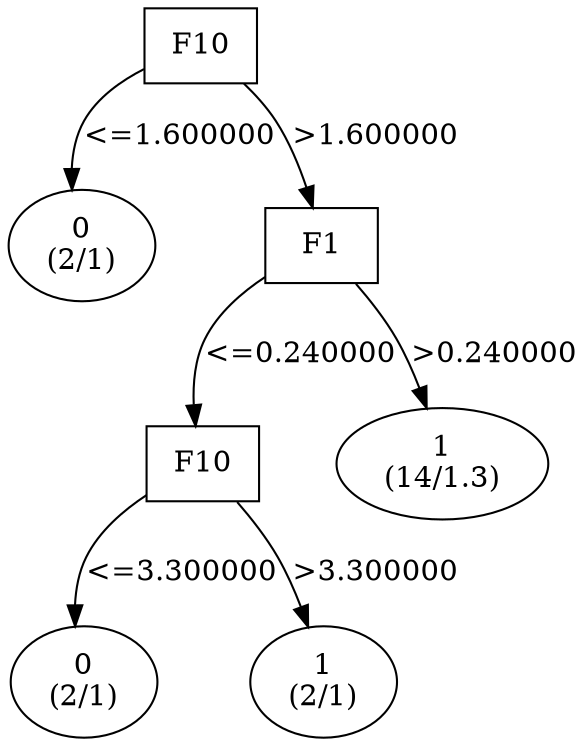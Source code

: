 digraph YaDT {
n0 [ shape=box, label="F10\n"]
n0 -> n1 [label="<=1.600000"]
n1 [ shape=ellipse, label="0\n(2/1)"]
n0 -> n2 [label=">1.600000"]
n2 [ shape=box, label="F1\n"]
n2 -> n3 [label="<=0.240000"]
n3 [ shape=box, label="F10\n"]
n3 -> n4 [label="<=3.300000"]
n4 [ shape=ellipse, label="0\n(2/1)"]
n3 -> n5 [label=">3.300000"]
n5 [ shape=ellipse, label="1\n(2/1)"]
n2 -> n7 [label=">0.240000"]
n7 [ shape=ellipse, label="1\n(14/1.3)"]
}
